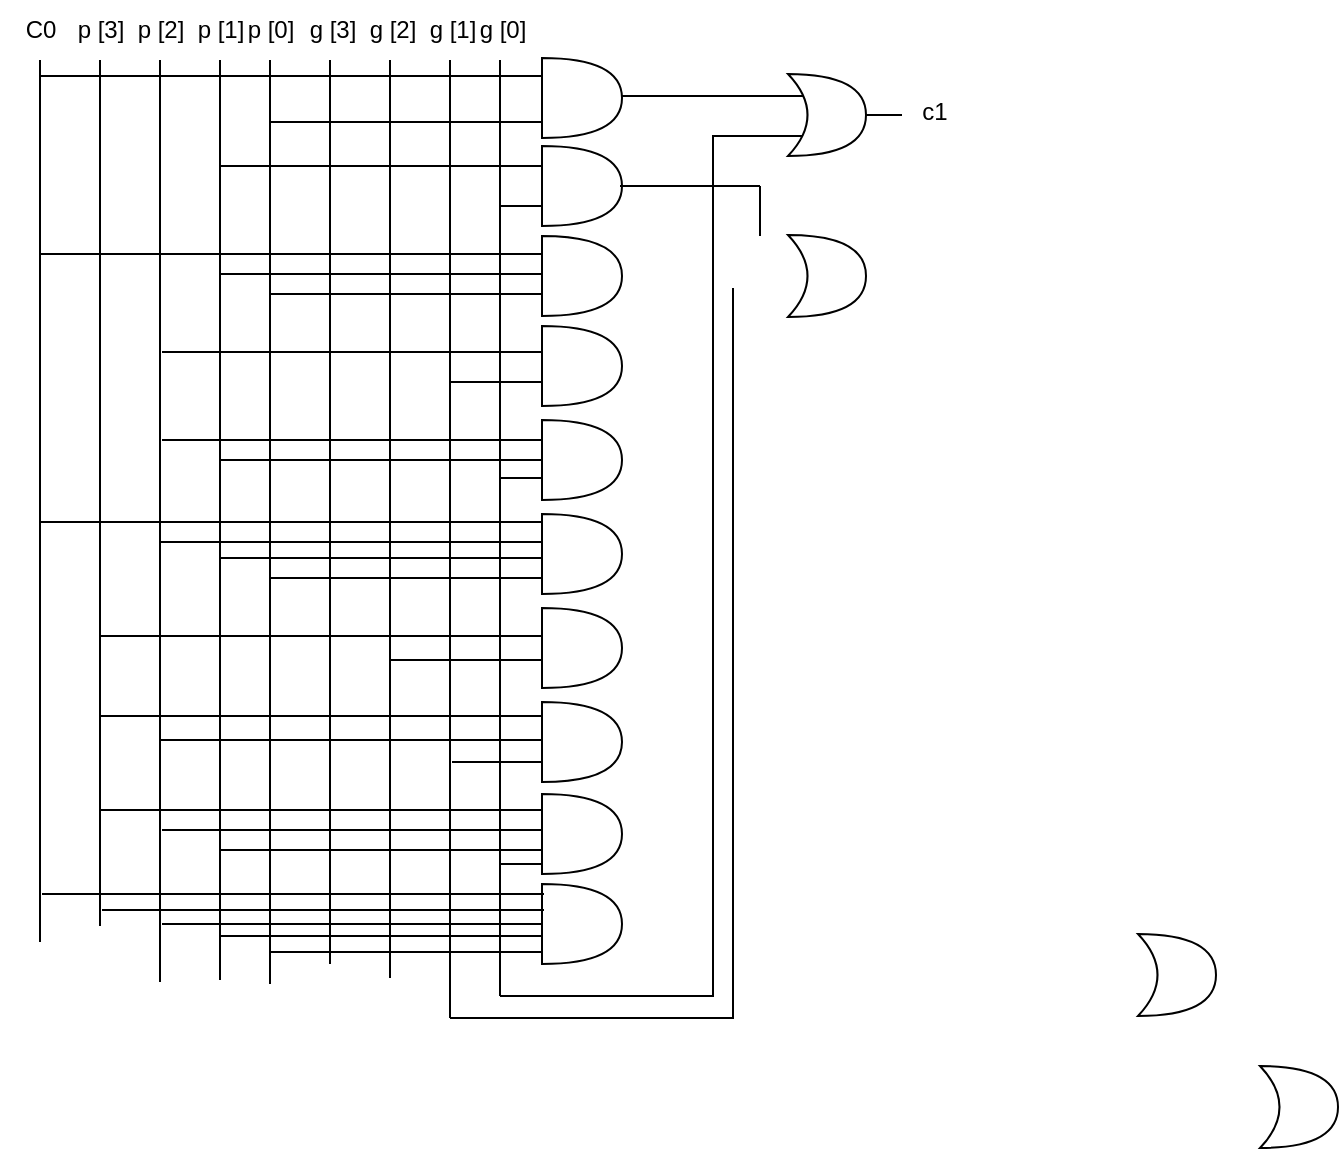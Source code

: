 <mxfile>
    <diagram id="z9ldND5wYzo5VTlz1XBv" name="Page-1">
        <mxGraphModel dx="1984" dy="1024" grid="0" gridSize="10" guides="1" tooltips="1" connect="1" arrows="1" fold="1" page="1" pageScale="1" pageWidth="850" pageHeight="1100" background="#ffffff" math="0" shadow="0">
            <root>
                <mxCell id="0"/>
                <mxCell id="1" parent="0"/>
                <mxCell id="2" value="&lt;font color=&quot;#000000&quot;&gt;C0&lt;/font&gt;" style="text;html=1;align=center;verticalAlign=middle;resizable=0;points=[];autosize=1;strokeColor=none;fillColor=none;" vertex="1" parent="1">
                    <mxGeometry x="70" y="90" width="40" height="30" as="geometry"/>
                </mxCell>
                <mxCell id="5" value="&lt;font color=&quot;#000000&quot;&gt;p [3]&lt;/font&gt;" style="text;html=1;align=center;verticalAlign=middle;resizable=0;points=[];autosize=1;strokeColor=none;fillColor=none;" vertex="1" parent="1">
                    <mxGeometry x="95" y="90" width="50" height="30" as="geometry"/>
                </mxCell>
                <mxCell id="7" value="" style="shape=or;whiteSpace=wrap;html=1;strokeColor=#000000;strokeWidth=1;fontColor=#000000;fillColor=#FFFFFF;" vertex="1" parent="1">
                    <mxGeometry x="341" y="119" width="40" height="40" as="geometry"/>
                </mxCell>
                <mxCell id="9" value="" style="line;strokeWidth=1;direction=south;html=1;perimeter=backbonePerimeter;points=[];outlineConnect=0;strokeColor=#000000;fontColor=#000000;fillColor=#FFFFFF;" vertex="1" parent="1">
                    <mxGeometry x="85" y="120" width="10" height="441" as="geometry"/>
                </mxCell>
                <mxCell id="14" value="" style="line;strokeWidth=1;direction=south;html=1;perimeter=backbonePerimeter;points=[];outlineConnect=0;strokeColor=#000000;fontColor=#000000;fillColor=#FFFFFF;" vertex="1" parent="1">
                    <mxGeometry x="115" y="120" width="10" height="433" as="geometry"/>
                </mxCell>
                <mxCell id="15" value="" style="line;strokeWidth=1;direction=south;html=1;perimeter=backbonePerimeter;points=[];outlineConnect=0;strokeColor=#000000;fontColor=#000000;fillColor=#FFFFFF;" vertex="1" parent="1">
                    <mxGeometry x="145" y="120" width="10" height="461" as="geometry"/>
                </mxCell>
                <mxCell id="16" value="" style="line;strokeWidth=1;direction=south;html=1;perimeter=backbonePerimeter;points=[];outlineConnect=0;strokeColor=#000000;fontColor=#000000;fillColor=#FFFFFF;" vertex="1" parent="1">
                    <mxGeometry x="175" y="120" width="10" height="460" as="geometry"/>
                </mxCell>
                <mxCell id="17" value="" style="line;strokeWidth=1;direction=south;html=1;perimeter=backbonePerimeter;points=[];outlineConnect=0;strokeColor=#000000;fontColor=#000000;fillColor=#FFFFFF;" vertex="1" parent="1">
                    <mxGeometry x="200" y="120" width="10" height="462" as="geometry"/>
                </mxCell>
                <mxCell id="20" value="&lt;font color=&quot;#000000&quot;&gt;p [2]&lt;/font&gt;" style="text;html=1;align=center;verticalAlign=middle;resizable=0;points=[];autosize=1;strokeColor=none;fillColor=none;" vertex="1" parent="1">
                    <mxGeometry x="125" y="90" width="50" height="30" as="geometry"/>
                </mxCell>
                <mxCell id="22" value="&lt;font color=&quot;#000000&quot;&gt;p [1]&lt;/font&gt;" style="text;html=1;align=center;verticalAlign=middle;resizable=0;points=[];autosize=1;strokeColor=none;fillColor=none;" vertex="1" parent="1">
                    <mxGeometry x="155" y="90" width="50" height="30" as="geometry"/>
                </mxCell>
                <mxCell id="23" value="&lt;font color=&quot;#000000&quot;&gt;p [0]&lt;/font&gt;" style="text;html=1;align=center;verticalAlign=middle;resizable=0;points=[];autosize=1;strokeColor=none;fillColor=none;" vertex="1" parent="1">
                    <mxGeometry x="180" y="90" width="50" height="30" as="geometry"/>
                </mxCell>
                <mxCell id="24" value="&lt;font color=&quot;#000000&quot;&gt;g [3]&lt;/font&gt;" style="text;html=1;align=center;verticalAlign=middle;resizable=0;points=[];autosize=1;strokeColor=none;fillColor=none;" vertex="1" parent="1">
                    <mxGeometry x="215" y="92" width="41" height="26" as="geometry"/>
                </mxCell>
                <mxCell id="25" value="" style="line;strokeWidth=1;direction=south;html=1;perimeter=backbonePerimeter;points=[];outlineConnect=0;strokeColor=#000000;fontColor=#000000;fillColor=#FFFFFF;" vertex="1" parent="1">
                    <mxGeometry x="230" y="120" width="10" height="452" as="geometry"/>
                </mxCell>
                <mxCell id="26" value="" style="line;strokeWidth=1;direction=south;html=1;perimeter=backbonePerimeter;points=[];outlineConnect=0;strokeColor=#000000;fontColor=#000000;fillColor=#FFFFFF;" vertex="1" parent="1">
                    <mxGeometry x="260" y="120" width="10" height="459" as="geometry"/>
                </mxCell>
                <mxCell id="27" value="" style="line;strokeWidth=1;direction=south;html=1;perimeter=backbonePerimeter;points=[];outlineConnect=0;strokeColor=#000000;fontColor=#000000;fillColor=#FFFFFF;" vertex="1" parent="1">
                    <mxGeometry x="290" y="120" width="10" height="479" as="geometry"/>
                </mxCell>
                <mxCell id="28" value="" style="line;strokeWidth=1;direction=south;html=1;perimeter=backbonePerimeter;points=[];outlineConnect=0;strokeColor=#000000;fontColor=#000000;fillColor=#FFFFFF;" vertex="1" parent="1">
                    <mxGeometry x="315" y="120" width="10" height="468" as="geometry"/>
                </mxCell>
                <mxCell id="29" value="&lt;font color=&quot;#000000&quot;&gt;g [2]&lt;/font&gt;" style="text;html=1;align=center;verticalAlign=middle;resizable=0;points=[];autosize=1;strokeColor=none;fillColor=none;" vertex="1" parent="1">
                    <mxGeometry x="245" y="92" width="41" height="26" as="geometry"/>
                </mxCell>
                <mxCell id="30" value="&lt;font color=&quot;#000000&quot;&gt;g [1]&lt;/font&gt;" style="text;html=1;align=center;verticalAlign=middle;resizable=0;points=[];autosize=1;strokeColor=none;fillColor=none;" vertex="1" parent="1">
                    <mxGeometry x="275" y="92" width="41" height="26" as="geometry"/>
                </mxCell>
                <mxCell id="31" value="&lt;font color=&quot;#000000&quot;&gt;g [0]&lt;/font&gt;" style="text;html=1;align=center;verticalAlign=middle;resizable=0;points=[];autosize=1;strokeColor=none;fillColor=none;" vertex="1" parent="1">
                    <mxGeometry x="300" y="92" width="41" height="26" as="geometry"/>
                </mxCell>
                <mxCell id="32" value="" style="line;strokeWidth=1;html=1;perimeter=backbonePerimeter;points=[];outlineConnect=0;strokeColor=#000000;fontColor=#000000;fillColor=#FFFFFF;" vertex="1" parent="1">
                    <mxGeometry x="205" y="146" width="136" height="10" as="geometry"/>
                </mxCell>
                <mxCell id="33" value="" style="line;strokeWidth=1;html=1;perimeter=backbonePerimeter;points=[];outlineConnect=0;strokeColor=#000000;fontColor=#000000;fillColor=#FFFFFF;" vertex="1" parent="1">
                    <mxGeometry x="90" y="123" width="251" height="10" as="geometry"/>
                </mxCell>
                <mxCell id="34" value="" style="shape=or;whiteSpace=wrap;html=1;strokeColor=#000000;strokeWidth=1;fontColor=#000000;fillColor=#FFFFFF;" vertex="1" parent="1">
                    <mxGeometry x="341" y="163" width="40" height="40" as="geometry"/>
                </mxCell>
                <mxCell id="35" value="" style="line;strokeWidth=1;html=1;perimeter=backbonePerimeter;points=[];outlineConnect=0;strokeColor=#000000;fontColor=#000000;fillColor=#FFFFFF;" vertex="1" parent="1">
                    <mxGeometry x="320" y="188" width="21" height="10" as="geometry"/>
                </mxCell>
                <mxCell id="36" value="" style="line;strokeWidth=1;html=1;perimeter=backbonePerimeter;points=[];outlineConnect=0;strokeColor=#000000;fontColor=#000000;fillColor=#FFFFFF;" vertex="1" parent="1">
                    <mxGeometry x="180" y="168" width="161" height="10" as="geometry"/>
                </mxCell>
                <mxCell id="37" value="" style="shape=or;whiteSpace=wrap;html=1;strokeColor=#000000;strokeWidth=1;fontColor=#000000;fillColor=#FFFFFF;" vertex="1" parent="1">
                    <mxGeometry x="341" y="208" width="40" height="40" as="geometry"/>
                </mxCell>
                <mxCell id="38" value="" style="line;strokeWidth=1;html=1;perimeter=backbonePerimeter;points=[];outlineConnect=0;strokeColor=#000000;fontColor=#000000;fillColor=#FFFFFF;" vertex="1" parent="1">
                    <mxGeometry x="90" y="212" width="251" height="10" as="geometry"/>
                </mxCell>
                <mxCell id="39" value="" style="line;strokeWidth=1;html=1;perimeter=backbonePerimeter;points=[];outlineConnect=0;strokeColor=#000000;fontColor=#000000;fillColor=#FFFFFF;" vertex="1" parent="1">
                    <mxGeometry x="205" y="232" width="136" height="10" as="geometry"/>
                </mxCell>
                <mxCell id="40" value="" style="line;strokeWidth=1;html=1;perimeter=backbonePerimeter;points=[];outlineConnect=0;strokeColor=#000000;fontColor=#000000;fillColor=#FFFFFF;" vertex="1" parent="1">
                    <mxGeometry x="180" y="222" width="161" height="10" as="geometry"/>
                </mxCell>
                <mxCell id="41" value="" style="shape=or;whiteSpace=wrap;html=1;strokeColor=#000000;strokeWidth=1;fontColor=#000000;fillColor=#FFFFFF;" vertex="1" parent="1">
                    <mxGeometry x="341" y="253" width="40" height="40" as="geometry"/>
                </mxCell>
                <mxCell id="42" value="" style="line;strokeWidth=1;html=1;perimeter=backbonePerimeter;points=[];outlineConnect=0;strokeColor=#000000;fontColor=#000000;fillColor=#FFFFFF;" vertex="1" parent="1">
                    <mxGeometry x="151" y="261" width="190" height="10" as="geometry"/>
                </mxCell>
                <mxCell id="43" value="" style="line;strokeWidth=1;html=1;perimeter=backbonePerimeter;points=[];outlineConnect=0;strokeColor=#000000;fontColor=#000000;fillColor=#FFFFFF;" vertex="1" parent="1">
                    <mxGeometry x="295" y="276" width="46" height="10" as="geometry"/>
                </mxCell>
                <mxCell id="44" value="" style="shape=or;whiteSpace=wrap;html=1;strokeColor=#000000;strokeWidth=1;fontColor=#000000;fillColor=#FFFFFF;" vertex="1" parent="1">
                    <mxGeometry x="341" y="300" width="40" height="40" as="geometry"/>
                </mxCell>
                <mxCell id="45" value="" style="line;strokeWidth=1;html=1;perimeter=backbonePerimeter;points=[];outlineConnect=0;strokeColor=#000000;fontColor=#000000;fillColor=#FFFFFF;" vertex="1" parent="1">
                    <mxGeometry x="320" y="324" width="21" height="10" as="geometry"/>
                </mxCell>
                <mxCell id="46" value="" style="line;strokeWidth=1;html=1;perimeter=backbonePerimeter;points=[];outlineConnect=0;strokeColor=#000000;fontColor=#000000;fillColor=#FFFFFF;" vertex="1" parent="1">
                    <mxGeometry x="180" y="315" width="161" height="10" as="geometry"/>
                </mxCell>
                <mxCell id="47" value="" style="line;strokeWidth=1;html=1;perimeter=backbonePerimeter;points=[];outlineConnect=0;strokeColor=#000000;fontColor=#000000;fillColor=#FFFFFF;" vertex="1" parent="1">
                    <mxGeometry x="151" y="305" width="190" height="10" as="geometry"/>
                </mxCell>
                <mxCell id="48" value="" style="shape=or;whiteSpace=wrap;html=1;strokeColor=#000000;strokeWidth=1;fontColor=#000000;fillColor=#FFFFFF;" vertex="1" parent="1">
                    <mxGeometry x="341" y="347" width="40" height="40" as="geometry"/>
                </mxCell>
                <mxCell id="49" value="" style="line;strokeWidth=1;html=1;perimeter=backbonePerimeter;points=[];outlineConnect=0;strokeColor=#000000;fontColor=#000000;fillColor=#FFFFFF;" vertex="1" parent="1">
                    <mxGeometry x="205" y="374" width="136" height="10" as="geometry"/>
                </mxCell>
                <mxCell id="50" value="" style="line;strokeWidth=1;html=1;perimeter=backbonePerimeter;points=[];outlineConnect=0;strokeColor=#000000;fontColor=#000000;fillColor=#FFFFFF;" vertex="1" parent="1">
                    <mxGeometry x="180" y="364" width="161" height="10" as="geometry"/>
                </mxCell>
                <mxCell id="51" value="" style="line;strokeWidth=1;html=1;perimeter=backbonePerimeter;points=[];outlineConnect=0;strokeColor=#000000;fontColor=#000000;fillColor=#FFFFFF;" vertex="1" parent="1">
                    <mxGeometry x="90" y="346" width="251" height="10" as="geometry"/>
                </mxCell>
                <mxCell id="52" value="" style="line;strokeWidth=1;html=1;perimeter=backbonePerimeter;points=[];outlineConnect=0;strokeColor=#000000;fontColor=#000000;fillColor=#FFFFFF;" vertex="1" parent="1">
                    <mxGeometry x="150" y="356" width="191" height="10" as="geometry"/>
                </mxCell>
                <mxCell id="53" value="" style="shape=or;whiteSpace=wrap;html=1;strokeColor=#000000;strokeWidth=1;fontColor=#000000;fillColor=#FFFFFF;" vertex="1" parent="1">
                    <mxGeometry x="341" y="394" width="40" height="40" as="geometry"/>
                </mxCell>
                <mxCell id="54" value="" style="line;strokeWidth=1;html=1;perimeter=backbonePerimeter;points=[];outlineConnect=0;strokeColor=#000000;fontColor=#000000;fillColor=#FFFFFF;" vertex="1" parent="1">
                    <mxGeometry x="265" y="415" width="76" height="10" as="geometry"/>
                </mxCell>
                <mxCell id="55" value="" style="line;strokeWidth=1;html=1;perimeter=backbonePerimeter;points=[];outlineConnect=0;strokeColor=#000000;fontColor=#000000;fillColor=#FFFFFF;" vertex="1" parent="1">
                    <mxGeometry x="120" y="403" width="221" height="10" as="geometry"/>
                </mxCell>
                <mxCell id="56" value="" style="shape=or;whiteSpace=wrap;html=1;strokeColor=#000000;strokeWidth=1;fontColor=#000000;fillColor=#FFFFFF;" vertex="1" parent="1">
                    <mxGeometry x="341" y="441" width="40" height="40" as="geometry"/>
                </mxCell>
                <mxCell id="58" value="" style="line;strokeWidth=1;html=1;perimeter=backbonePerimeter;points=[];outlineConnect=0;strokeColor=#000000;fontColor=#000000;fillColor=#FFFFFF;" vertex="1" parent="1">
                    <mxGeometry x="296" y="466" width="45" height="10" as="geometry"/>
                </mxCell>
                <mxCell id="59" value="" style="line;strokeWidth=1;html=1;perimeter=backbonePerimeter;points=[];outlineConnect=0;strokeColor=#000000;fontColor=#000000;fillColor=#FFFFFF;" vertex="1" parent="1">
                    <mxGeometry x="150" y="455" width="191" height="10" as="geometry"/>
                </mxCell>
                <mxCell id="60" value="" style="line;strokeWidth=1;html=1;perimeter=backbonePerimeter;points=[];outlineConnect=0;strokeColor=#000000;fontColor=#000000;fillColor=#FFFFFF;" vertex="1" parent="1">
                    <mxGeometry x="120" y="443" width="221" height="10" as="geometry"/>
                </mxCell>
                <mxCell id="61" value="" style="shape=or;whiteSpace=wrap;html=1;strokeColor=#000000;strokeWidth=1;fontColor=#000000;fillColor=#FFFFFF;" vertex="1" parent="1">
                    <mxGeometry x="341" y="487" width="40" height="40" as="geometry"/>
                </mxCell>
                <mxCell id="62" value="" style="line;strokeWidth=1;html=1;perimeter=backbonePerimeter;points=[];outlineConnect=0;strokeColor=#000000;fontColor=#000000;fillColor=#FFFFFF;" vertex="1" parent="1">
                    <mxGeometry x="320" y="517" width="21" height="10" as="geometry"/>
                </mxCell>
                <mxCell id="63" value="" style="line;strokeWidth=1;html=1;perimeter=backbonePerimeter;points=[];outlineConnect=0;strokeColor=#000000;fontColor=#000000;fillColor=#FFFFFF;" vertex="1" parent="1">
                    <mxGeometry x="180" y="510" width="161" height="10" as="geometry"/>
                </mxCell>
                <mxCell id="64" value="" style="line;strokeWidth=1;html=1;perimeter=backbonePerimeter;points=[];outlineConnect=0;strokeColor=#000000;fontColor=#000000;fillColor=#FFFFFF;" vertex="1" parent="1">
                    <mxGeometry x="151" y="500" width="190" height="10" as="geometry"/>
                </mxCell>
                <mxCell id="65" value="" style="line;strokeWidth=1;html=1;perimeter=backbonePerimeter;points=[];outlineConnect=0;strokeColor=#000000;fontColor=#000000;fillColor=#FFFFFF;" vertex="1" parent="1">
                    <mxGeometry x="120" y="490" width="221" height="10" as="geometry"/>
                </mxCell>
                <mxCell id="66" value="" style="shape=or;whiteSpace=wrap;html=1;strokeColor=#000000;strokeWidth=1;fontColor=#000000;fillColor=#FFFFFF;" vertex="1" parent="1">
                    <mxGeometry x="341" y="532" width="40" height="40" as="geometry"/>
                </mxCell>
                <mxCell id="67" value="" style="line;strokeWidth=1;html=1;perimeter=backbonePerimeter;points=[];outlineConnect=0;strokeColor=#000000;fontColor=#000000;fillColor=#FFFFFF;" vertex="1" parent="1">
                    <mxGeometry x="121" y="540" width="221" height="10" as="geometry"/>
                </mxCell>
                <mxCell id="68" value="" style="line;strokeWidth=1;html=1;perimeter=backbonePerimeter;points=[];outlineConnect=0;strokeColor=#000000;fontColor=#000000;fillColor=#FFFFFF;" vertex="1" parent="1">
                    <mxGeometry x="151" y="547" width="190" height="10" as="geometry"/>
                </mxCell>
                <mxCell id="69" value="" style="line;strokeWidth=1;html=1;perimeter=backbonePerimeter;points=[];outlineConnect=0;strokeColor=#000000;fontColor=#000000;fillColor=#FFFFFF;" vertex="1" parent="1">
                    <mxGeometry x="180" y="553" width="161" height="10" as="geometry"/>
                </mxCell>
                <mxCell id="70" value="" style="line;strokeWidth=1;html=1;perimeter=backbonePerimeter;points=[];outlineConnect=0;strokeColor=#000000;fontColor=#000000;fillColor=#FFFFFF;" vertex="1" parent="1">
                    <mxGeometry x="205" y="561" width="136" height="10" as="geometry"/>
                </mxCell>
                <mxCell id="71" value="" style="line;strokeWidth=1;html=1;perimeter=backbonePerimeter;points=[];outlineConnect=0;strokeColor=#000000;fontColor=#000000;fillColor=#FFFFFF;" vertex="1" parent="1">
                    <mxGeometry x="91" y="532" width="251" height="10" as="geometry"/>
                </mxCell>
                <mxCell id="72" value="" style="shape=xor;whiteSpace=wrap;html=1;strokeColor=#000000;strokeWidth=1;fontColor=#000000;fillColor=#FFFFFF;" vertex="1" parent="1">
                    <mxGeometry x="464" y="127" width="39" height="41" as="geometry"/>
                </mxCell>
                <mxCell id="73" value="" style="line;strokeWidth=1;html=1;perimeter=backbonePerimeter;points=[];outlineConnect=0;strokeColor=#000000;fontColor=#000000;fillColor=#FFFFFF;" vertex="1" parent="1">
                    <mxGeometry x="381" y="133" width="91" height="10" as="geometry"/>
                </mxCell>
                <mxCell id="74" value="" style="shape=xor;whiteSpace=wrap;html=1;strokeColor=#000000;strokeWidth=1;fontColor=#000000;fillColor=#FFFFFF;" vertex="1" parent="1">
                    <mxGeometry x="700" y="623" width="39" height="41" as="geometry"/>
                </mxCell>
                <mxCell id="75" value="" style="shape=xor;whiteSpace=wrap;html=1;strokeColor=#000000;strokeWidth=1;fontColor=#000000;fillColor=#FFFFFF;" vertex="1" parent="1">
                    <mxGeometry x="639" y="557" width="39" height="41" as="geometry"/>
                </mxCell>
                <mxCell id="76" value="" style="shape=xor;whiteSpace=wrap;html=1;strokeColor=#000000;strokeWidth=1;fontColor=#000000;fillColor=#FFFFFF;" vertex="1" parent="1">
                    <mxGeometry x="464" y="207.5" width="39" height="41" as="geometry"/>
                </mxCell>
                <mxCell id="78" value="" style="line;strokeWidth=1;html=1;perimeter=backbonePerimeter;points=[];outlineConnect=0;strokeColor=#000000;fontColor=#000000;fillColor=#FFFFFF;" vertex="1" parent="1">
                    <mxGeometry x="320" y="583" width="107" height="10" as="geometry"/>
                </mxCell>
                <mxCell id="79" value="" style="line;strokeWidth=1;direction=south;html=1;perimeter=backbonePerimeter;points=[];outlineConnect=0;strokeColor=#000000;fontColor=#000000;fillColor=#FFFFFF;" vertex="1" parent="1">
                    <mxGeometry x="421.5" y="158" width="10" height="430" as="geometry"/>
                </mxCell>
                <mxCell id="80" value="" style="line;strokeWidth=1;html=1;perimeter=backbonePerimeter;points=[];outlineConnect=0;strokeColor=#000000;fontColor=#000000;fillColor=#FFFFFF;" vertex="1" parent="1">
                    <mxGeometry x="426" y="153" width="45" height="10" as="geometry"/>
                </mxCell>
                <mxCell id="81" value="" style="line;strokeWidth=1;html=1;perimeter=backbonePerimeter;points=[];outlineConnect=0;strokeColor=#000000;fontColor=#000000;fillColor=#FFFFFF;" vertex="1" parent="1">
                    <mxGeometry x="503" y="142.5" width="18" height="10" as="geometry"/>
                </mxCell>
                <mxCell id="82" value="&lt;font color=&quot;#000000&quot;&gt;c1&lt;/font&gt;" style="text;html=1;align=center;verticalAlign=middle;resizable=0;points=[];autosize=1;strokeColor=none;fillColor=none;" vertex="1" parent="1">
                    <mxGeometry x="521" y="133" width="31" height="26" as="geometry"/>
                </mxCell>
                <mxCell id="83" value="" style="line;strokeWidth=1;html=1;perimeter=backbonePerimeter;points=[];outlineConnect=0;strokeColor=#000000;fontColor=#000000;fillColor=#FFFFFF;" vertex="1" parent="1">
                    <mxGeometry x="295" y="594" width="142" height="10" as="geometry"/>
                </mxCell>
                <mxCell id="84" value="" style="line;strokeWidth=1;direction=south;html=1;perimeter=backbonePerimeter;points=[];outlineConnect=0;strokeColor=#000000;fontColor=#000000;fillColor=#FFFFFF;" vertex="1" parent="1">
                    <mxGeometry x="431.5" y="234" width="10" height="365" as="geometry"/>
                </mxCell>
                <mxCell id="85" value="" style="line;strokeWidth=1;html=1;perimeter=backbonePerimeter;points=[];outlineConnect=0;strokeColor=#000000;fontColor=#000000;fillColor=#FFFFFF;" vertex="1" parent="1">
                    <mxGeometry x="380" y="178" width="70" height="10" as="geometry"/>
                </mxCell>
                <mxCell id="86" value="" style="line;strokeWidth=1;direction=south;html=1;perimeter=backbonePerimeter;points=[];outlineConnect=0;strokeColor=#000000;fontColor=#000000;fillColor=#FFFFFF;" vertex="1" parent="1">
                    <mxGeometry x="445" y="183" width="10" height="25" as="geometry"/>
                </mxCell>
            </root>
        </mxGraphModel>
    </diagram>
</mxfile>